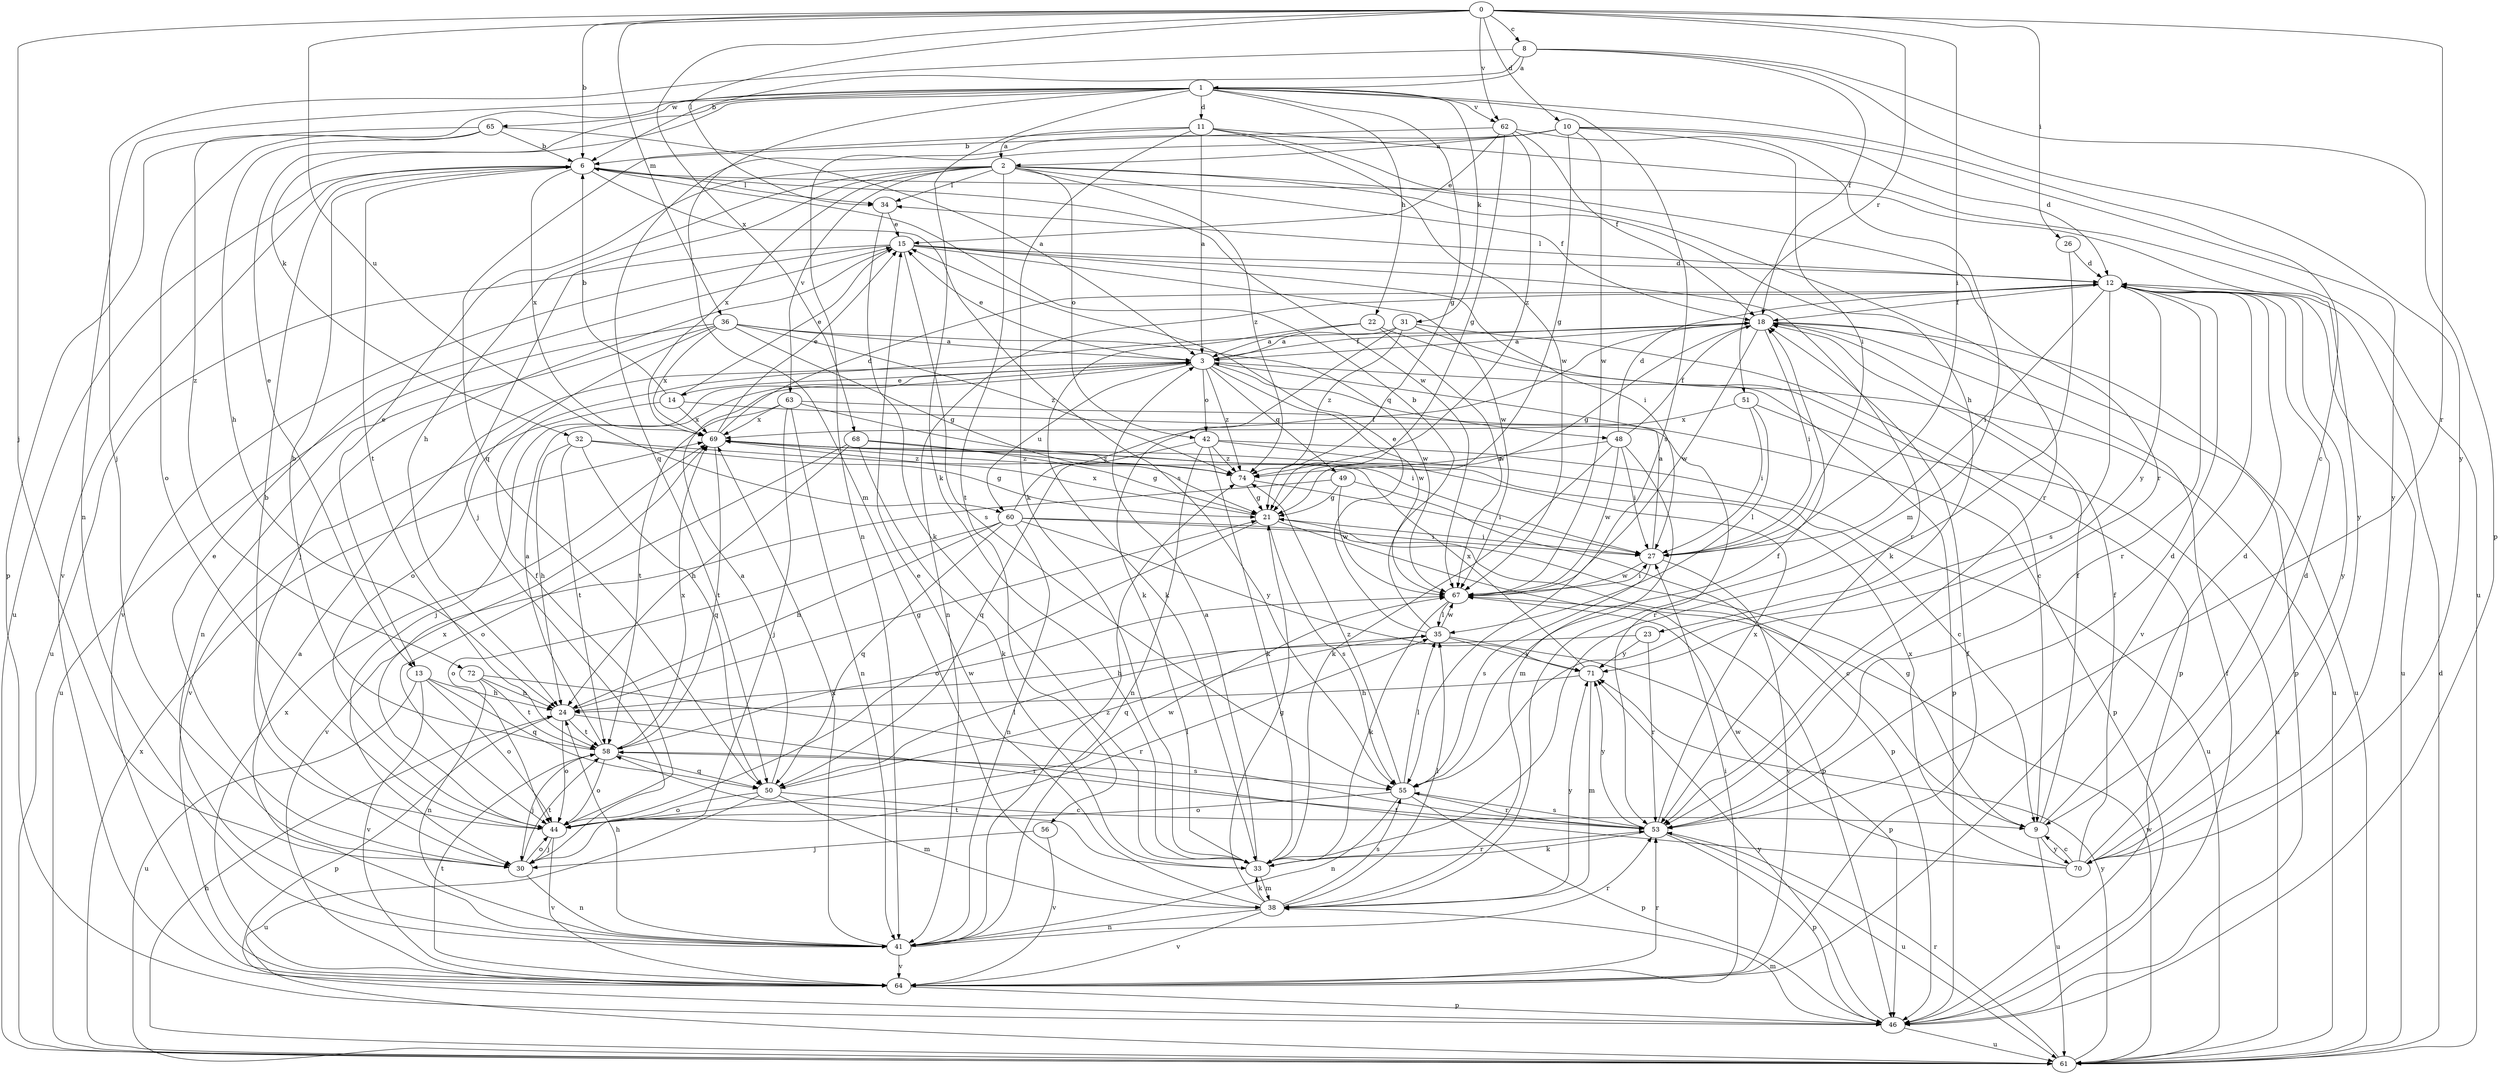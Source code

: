 strict digraph  {
0;
1;
2;
3;
6;
8;
9;
10;
11;
12;
13;
14;
15;
18;
21;
22;
23;
24;
26;
27;
30;
31;
32;
33;
34;
35;
36;
38;
41;
42;
44;
46;
48;
49;
50;
51;
53;
55;
56;
58;
60;
61;
62;
63;
64;
65;
67;
68;
69;
70;
71;
72;
74;
0 -> 6  [label=b];
0 -> 8  [label=c];
0 -> 10  [label=d];
0 -> 26  [label=i];
0 -> 27  [label=i];
0 -> 30  [label=j];
0 -> 34  [label=l];
0 -> 36  [label=m];
0 -> 51  [label=r];
0 -> 53  [label=r];
0 -> 60  [label=u];
0 -> 62  [label=v];
0 -> 68  [label=x];
1 -> 9  [label=c];
1 -> 11  [label=d];
1 -> 13  [label=e];
1 -> 21  [label=g];
1 -> 22  [label=h];
1 -> 31  [label=k];
1 -> 32  [label=k];
1 -> 33  [label=k];
1 -> 38  [label=m];
1 -> 41  [label=n];
1 -> 55  [label=s];
1 -> 62  [label=v];
1 -> 65  [label=w];
1 -> 72  [label=z];
2 -> 13  [label=e];
2 -> 18  [label=f];
2 -> 23  [label=h];
2 -> 24  [label=h];
2 -> 30  [label=j];
2 -> 34  [label=l];
2 -> 42  [label=o];
2 -> 53  [label=r];
2 -> 56  [label=t];
2 -> 63  [label=v];
2 -> 69  [label=x];
2 -> 74  [label=z];
3 -> 14  [label=e];
3 -> 15  [label=e];
3 -> 18  [label=f];
3 -> 30  [label=j];
3 -> 42  [label=o];
3 -> 46  [label=p];
3 -> 48  [label=q];
3 -> 49  [label=q];
3 -> 60  [label=u];
3 -> 67  [label=w];
3 -> 74  [label=z];
6 -> 34  [label=l];
6 -> 55  [label=s];
6 -> 58  [label=t];
6 -> 61  [label=u];
6 -> 64  [label=v];
6 -> 67  [label=w];
6 -> 69  [label=x];
6 -> 70  [label=y];
8 -> 1  [label=a];
8 -> 6  [label=b];
8 -> 18  [label=f];
8 -> 30  [label=j];
8 -> 46  [label=p];
8 -> 70  [label=y];
9 -> 12  [label=d];
9 -> 18  [label=f];
9 -> 21  [label=g];
9 -> 61  [label=u];
9 -> 70  [label=y];
10 -> 2  [label=a];
10 -> 12  [label=d];
10 -> 21  [label=g];
10 -> 27  [label=i];
10 -> 41  [label=n];
10 -> 50  [label=q];
10 -> 67  [label=w];
10 -> 70  [label=y];
11 -> 2  [label=a];
11 -> 3  [label=a];
11 -> 33  [label=k];
11 -> 50  [label=q];
11 -> 53  [label=r];
11 -> 61  [label=u];
11 -> 67  [label=w];
12 -> 18  [label=f];
12 -> 27  [label=i];
12 -> 34  [label=l];
12 -> 41  [label=n];
12 -> 53  [label=r];
12 -> 55  [label=s];
12 -> 61  [label=u];
12 -> 64  [label=v];
12 -> 70  [label=y];
12 -> 71  [label=y];
13 -> 24  [label=h];
13 -> 44  [label=o];
13 -> 50  [label=q];
13 -> 61  [label=u];
13 -> 64  [label=v];
14 -> 6  [label=b];
14 -> 15  [label=e];
14 -> 53  [label=r];
14 -> 64  [label=v];
14 -> 69  [label=x];
15 -> 12  [label=d];
15 -> 27  [label=i];
15 -> 30  [label=j];
15 -> 53  [label=r];
15 -> 55  [label=s];
15 -> 61  [label=u];
15 -> 64  [label=v];
15 -> 67  [label=w];
18 -> 3  [label=a];
18 -> 21  [label=g];
18 -> 27  [label=i];
18 -> 46  [label=p];
18 -> 61  [label=u];
18 -> 67  [label=w];
21 -> 27  [label=i];
21 -> 44  [label=o];
21 -> 46  [label=p];
21 -> 55  [label=s];
21 -> 69  [label=x];
22 -> 3  [label=a];
22 -> 33  [label=k];
22 -> 61  [label=u];
22 -> 67  [label=w];
23 -> 24  [label=h];
23 -> 53  [label=r];
23 -> 71  [label=y];
24 -> 21  [label=g];
24 -> 44  [label=o];
24 -> 46  [label=p];
24 -> 53  [label=r];
24 -> 58  [label=t];
26 -> 12  [label=d];
26 -> 33  [label=k];
27 -> 3  [label=a];
27 -> 55  [label=s];
27 -> 64  [label=v];
27 -> 67  [label=w];
30 -> 15  [label=e];
30 -> 41  [label=n];
30 -> 44  [label=o];
30 -> 58  [label=t];
31 -> 3  [label=a];
31 -> 9  [label=c];
31 -> 33  [label=k];
31 -> 46  [label=p];
31 -> 74  [label=z];
32 -> 21  [label=g];
32 -> 24  [label=h];
32 -> 50  [label=q];
32 -> 58  [label=t];
32 -> 74  [label=z];
33 -> 3  [label=a];
33 -> 38  [label=m];
33 -> 53  [label=r];
33 -> 58  [label=t];
34 -> 15  [label=e];
34 -> 33  [label=k];
35 -> 6  [label=b];
35 -> 15  [label=e];
35 -> 46  [label=p];
35 -> 50  [label=q];
35 -> 67  [label=w];
35 -> 71  [label=y];
36 -> 3  [label=a];
36 -> 21  [label=g];
36 -> 41  [label=n];
36 -> 44  [label=o];
36 -> 61  [label=u];
36 -> 67  [label=w];
36 -> 69  [label=x];
36 -> 74  [label=z];
38 -> 15  [label=e];
38 -> 21  [label=g];
38 -> 33  [label=k];
38 -> 35  [label=l];
38 -> 41  [label=n];
38 -> 55  [label=s];
38 -> 64  [label=v];
38 -> 71  [label=y];
41 -> 3  [label=a];
41 -> 24  [label=h];
41 -> 53  [label=r];
41 -> 64  [label=v];
41 -> 69  [label=x];
41 -> 74  [label=z];
42 -> 9  [label=c];
42 -> 33  [label=k];
42 -> 41  [label=n];
42 -> 50  [label=q];
42 -> 61  [label=u];
42 -> 74  [label=z];
44 -> 6  [label=b];
44 -> 18  [label=f];
44 -> 30  [label=j];
44 -> 35  [label=l];
44 -> 64  [label=v];
44 -> 67  [label=w];
44 -> 69  [label=x];
46 -> 18  [label=f];
46 -> 38  [label=m];
46 -> 61  [label=u];
46 -> 71  [label=y];
48 -> 12  [label=d];
48 -> 18  [label=f];
48 -> 27  [label=i];
48 -> 33  [label=k];
48 -> 38  [label=m];
48 -> 67  [label=w];
48 -> 74  [label=z];
49 -> 21  [label=g];
49 -> 46  [label=p];
49 -> 64  [label=v];
49 -> 67  [label=w];
50 -> 3  [label=a];
50 -> 9  [label=c];
50 -> 35  [label=l];
50 -> 38  [label=m];
50 -> 44  [label=o];
50 -> 61  [label=u];
51 -> 27  [label=i];
51 -> 35  [label=l];
51 -> 61  [label=u];
51 -> 69  [label=x];
53 -> 12  [label=d];
53 -> 33  [label=k];
53 -> 46  [label=p];
53 -> 55  [label=s];
53 -> 61  [label=u];
53 -> 69  [label=x];
53 -> 71  [label=y];
55 -> 18  [label=f];
55 -> 35  [label=l];
55 -> 41  [label=n];
55 -> 44  [label=o];
55 -> 46  [label=p];
55 -> 53  [label=r];
55 -> 74  [label=z];
56 -> 30  [label=j];
56 -> 64  [label=v];
58 -> 3  [label=a];
58 -> 6  [label=b];
58 -> 30  [label=j];
58 -> 44  [label=o];
58 -> 50  [label=q];
58 -> 55  [label=s];
58 -> 67  [label=w];
58 -> 69  [label=x];
60 -> 9  [label=c];
60 -> 18  [label=f];
60 -> 24  [label=h];
60 -> 27  [label=i];
60 -> 41  [label=n];
60 -> 44  [label=o];
60 -> 50  [label=q];
60 -> 71  [label=y];
61 -> 12  [label=d];
61 -> 24  [label=h];
61 -> 53  [label=r];
61 -> 67  [label=w];
61 -> 69  [label=x];
61 -> 71  [label=y];
62 -> 6  [label=b];
62 -> 15  [label=e];
62 -> 18  [label=f];
62 -> 21  [label=g];
62 -> 38  [label=m];
62 -> 74  [label=z];
63 -> 27  [label=i];
63 -> 30  [label=j];
63 -> 41  [label=n];
63 -> 46  [label=p];
63 -> 58  [label=t];
63 -> 69  [label=x];
64 -> 18  [label=f];
64 -> 27  [label=i];
64 -> 46  [label=p];
64 -> 53  [label=r];
64 -> 58  [label=t];
64 -> 69  [label=x];
65 -> 3  [label=a];
65 -> 6  [label=b];
65 -> 24  [label=h];
65 -> 44  [label=o];
65 -> 46  [label=p];
67 -> 27  [label=i];
67 -> 33  [label=k];
67 -> 35  [label=l];
68 -> 21  [label=g];
68 -> 24  [label=h];
68 -> 33  [label=k];
68 -> 44  [label=o];
68 -> 74  [label=z];
69 -> 12  [label=d];
69 -> 15  [label=e];
69 -> 58  [label=t];
69 -> 74  [label=z];
70 -> 9  [label=c];
70 -> 12  [label=d];
70 -> 18  [label=f];
70 -> 58  [label=t];
70 -> 67  [label=w];
70 -> 69  [label=x];
71 -> 24  [label=h];
71 -> 38  [label=m];
71 -> 69  [label=x];
72 -> 24  [label=h];
72 -> 41  [label=n];
72 -> 53  [label=r];
72 -> 58  [label=t];
74 -> 21  [label=g];
74 -> 27  [label=i];
}
